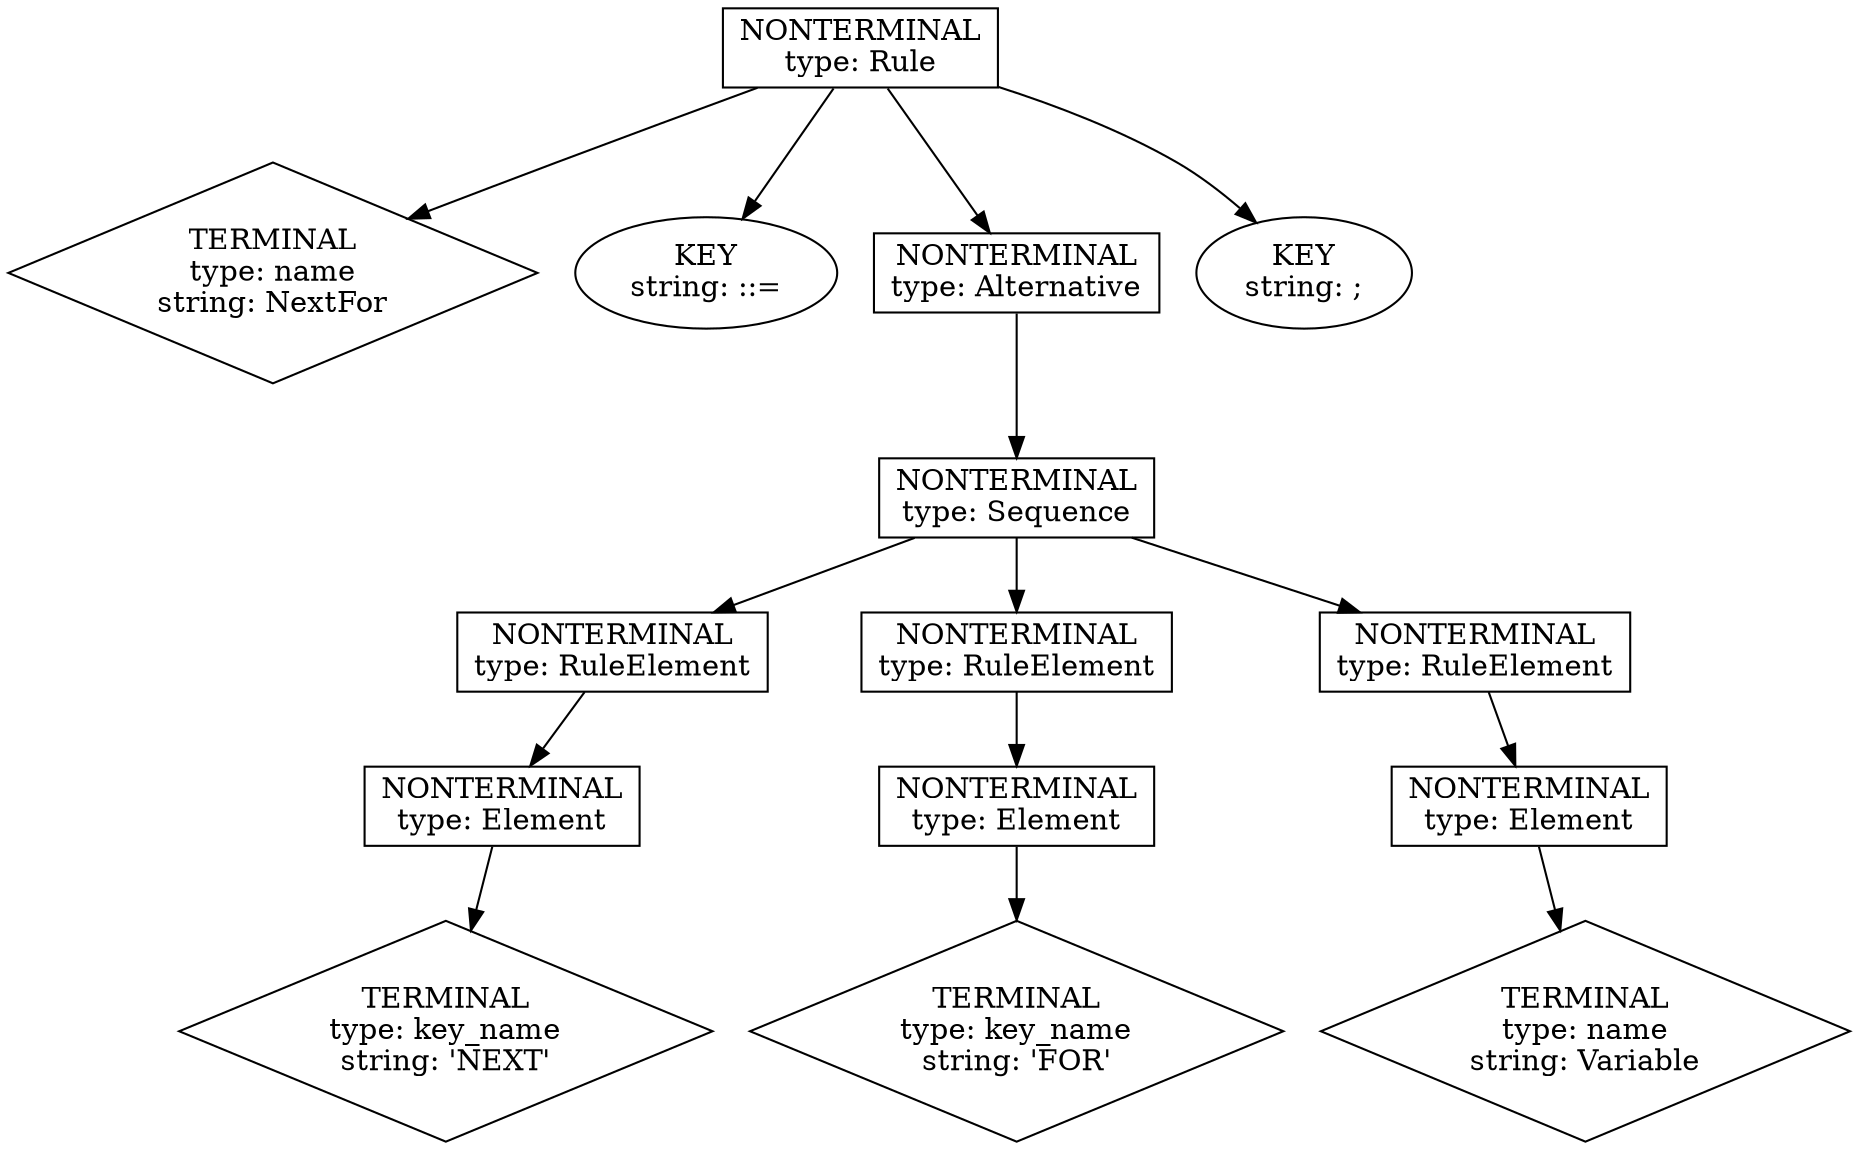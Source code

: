 digraph ast_NextFor {
	1 [label="NONTERMINAL
type: Rule" shape=box]
	2 [label="TERMINAL
type: name
string: NextFor" shape=diamond]
	1 -> 2
	3 [label="KEY
string: ::=" shape=oval]
	1 -> 3
	4 [label="NONTERMINAL
type: Alternative" shape=box]
	1 -> 4
	5 [label="KEY
string: ;" shape=oval]
	1 -> 5
	6 [label="NONTERMINAL
type: Sequence" shape=box]
	4 -> 6
	7 [label="NONTERMINAL
type: RuleElement" shape=box]
	6 -> 7
	8 [label="NONTERMINAL
type: RuleElement" shape=box]
	6 -> 8
	9 [label="NONTERMINAL
type: RuleElement" shape=box]
	6 -> 9
	10 [label="NONTERMINAL
type: Element" shape=box]
	7 -> 10
	11 [label="NONTERMINAL
type: Element" shape=box]
	8 -> 11
	12 [label="NONTERMINAL
type: Element" shape=box]
	9 -> 12
	13 [label="TERMINAL
type: key_name
string: 'NEXT'" shape=diamond]
	10 -> 13
	14 [label="TERMINAL
type: key_name
string: 'FOR'" shape=diamond]
	11 -> 14
	15 [label="TERMINAL
type: name
string: Variable" shape=diamond]
	12 -> 15
}
